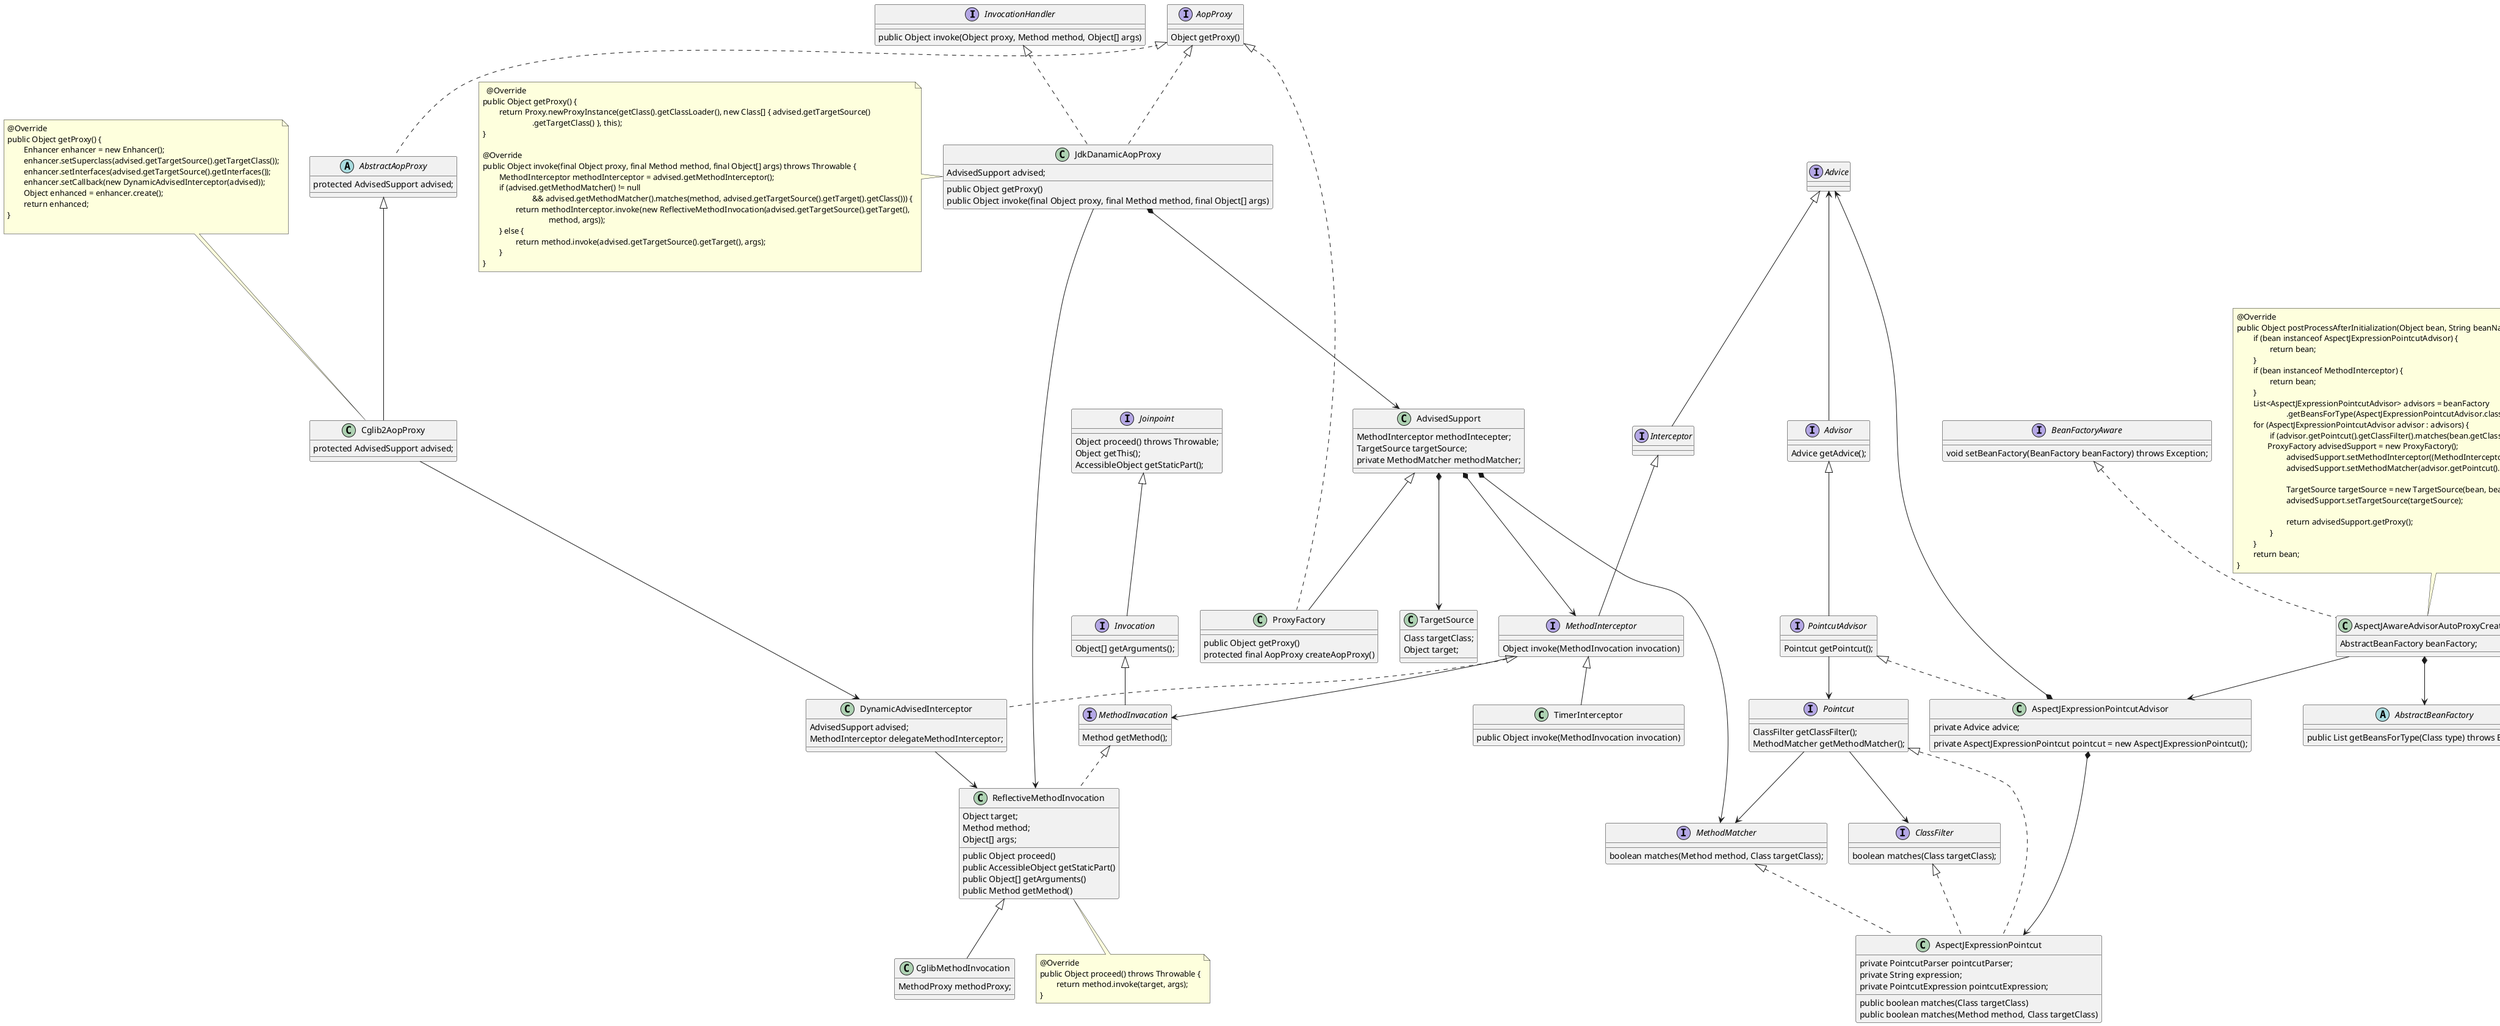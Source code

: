 @startuml

interface InvocationHandler {
public Object invoke(Object proxy, Method method, Object[] args)
}

interface AopProxy {
Object getProxy()
}
'-----------------------------------------------------------------------
class JdkDanamicAopProxy{
AdvisedSupport advised;
public Object getProxy()
public Object invoke(final Object proxy, final Method method, final Object[] args)
}

note left
   @Override
	public Object getProxy() {
		return Proxy.newProxyInstance(getClass().getClassLoader(), new Class[] { advised.getTargetSource()
				.getTargetClass() }, this);
	}

	@Override
	public Object invoke(final Object proxy, final Method method, final Object[] args) throws Throwable {
		MethodInterceptor methodInterceptor = advised.getMethodInterceptor();
		if (advised.getMethodMatcher() != null
				&& advised.getMethodMatcher().matches(method, advised.getTargetSource().getTarget().getClass())) {
			return methodInterceptor.invoke(new ReflectiveMethodInvocation(advised.getTargetSource().getTarget(),
					method, args));
		} else {
			return method.invoke(advised.getTargetSource().getTarget(), args);
		}
	}
end note

AopProxy <|.. JdkDanamicAopProxy
InvocationHandler <|.. JdkDanamicAopProxy
JdkDanamicAopProxy *-->AdvisedSupport
JdkDanamicAopProxy --> ReflectiveMethodInvocation


'-----------------------------------------------------------------------
class AdvisedSupport{
MethodInterceptor methodIntecepter;
TargetSource targetSource;
private MethodMatcher methodMatcher;
}
AdvisedSupport *-->MethodInterceptor
AdvisedSupport *-->MethodMatcher


'-----------------------------------------------------------------------
class TargetSource {
Class targetClass;
Object target;
}
AdvisedSupport *-->TargetSource

'-----------------------------------------------------------------------
interface MethodInterceptor{
Object invoke(MethodInvocation invocation)
}
MethodInterceptor --> MethodInvacation

interface Interceptor{
}
Interceptor <|-- MethodInterceptor
Advice <|-- Interceptor


'-----------------------------------------------------------------------


class ReflectiveMethodInvocation {
Object target;
Method method;
Object[] args;
public Object proceed()
public AccessibleObject getStaticPart()
public Object[] getArguments()
public Method getMethod()
}
note bottom
	@Override
	public Object proceed() throws Throwable {
		return method.invoke(target, args);
	}
end note
MethodInvacation <|.. ReflectiveMethodInvocation

'-----------------------------------------------------------------------
interface Joinpoint{
 Object proceed() throws Throwable;
 Object getThis();
 AccessibleObject getStaticPart();
}

interface Invocation{
 Object[] getArguments();
}

interface MethodInvacation{
Method getMethod();
}

Invocation <|--MethodInvacation
Joinpoint <|--Invocation



'-----------------------------------------------------------------------
class TimerInterceptor{
public Object invoke(MethodInvocation invocation)
}
MethodInterceptor <|--TimerInterceptor



'-----------------------------------------------------------------------
interface PointcutAdvisor{
  Pointcut getPointcut();
}

Advisor <|--PointcutAdvisor
PointcutAdvisor -->Pointcut

'-----------------------------------------------------------------------
interface Advice{
}

'-----------------------------------------------------------------------

interface Advisor{
  Advice getAdvice();
}
Advice <--Advisor

'-----------------------------------------------------------------------
interface Pointcut{
  ClassFilter getClassFilter();
  MethodMatcher getMethodMatcher();
}

Pointcut -->MethodMatcher
Pointcut -->ClassFilter

'-----------------------------------------------------------------------
interface ClassFilter{
 boolean matches(Class targetClass);
}

'-----------------------------------------------------------------------
interface MethodMatcher{
boolean matches(Method method, Class targetClass);
}


'-----------------------------------------------------------------------
class AspectJExpressionPointcut{
    private PointcutParser pointcutParser;
	private String expression;
	private PointcutExpression pointcutExpression;
	public boolean matches(Class targetClass)
	public boolean matches(Method method, Class targetClass)
}


Pointcut <|.. AspectJExpressionPointcut
ClassFilter <|.. AspectJExpressionPointcut
MethodMatcher <|.. AspectJExpressionPointcut

'-----------------------------------------------------------------------
class AspectJExpressionPointcutAdvisor{
    private AspectJExpressionPointcut pointcut = new AspectJExpressionPointcut();
    private Advice advice;
}

PointcutAdvisor <|.. AspectJExpressionPointcutAdvisor
AspectJExpressionPointcutAdvisor *-->AspectJExpressionPointcut
AspectJExpressionPointcutAdvisor *-->Advice



'-----------------------------------------------------------------------
class AspectJAwareAdvisorAutoProxyCreator{
AbstractBeanFactory beanFactory;
}
note top
	@Override
	public Object postProcessAfterInitialization(Object bean, String beanName) throws Exception {
		if (bean instanceof AspectJExpressionPointcutAdvisor) {
			return bean;
		}
		if (bean instanceof MethodInterceptor) {
			return bean;
		}
		List<AspectJExpressionPointcutAdvisor> advisors = beanFactory
				.getBeansForType(AspectJExpressionPointcutAdvisor.class);
		for (AspectJExpressionPointcutAdvisor advisor : advisors) {
			if (advisor.getPointcut().getClassFilter().matches(bean.getClass())) {
                ProxyFactory advisedSupport = new ProxyFactory();
				advisedSupport.setMethodInterceptor((MethodInterceptor) advisor.getAdvice());
				advisedSupport.setMethodMatcher(advisor.getPointcut().getMethodMatcher());

				TargetSource targetSource = new TargetSource(bean, bean.getClass(), bean.getClass().getInterfaces());
				advisedSupport.setTargetSource(targetSource);

				return advisedSupport.getProxy();
			}
		}
		return bean;
	}
end note

AspectJAwareAdvisorAutoProxyCreator --> AspectJExpressionPointcutAdvisor
AspectJAwareAdvisorAutoProxyCreator *--> AbstractBeanFactory



'-----------------------------------------------------------------------
Abstract class AbstractBeanFactory{
	public List getBeansForType(Class type) throws Exception {
}

'-----------------------------------------------------------------------
interface BeanPostProcessor{
	Object postProcessBeforeInitialization(Object bean, String beanName) throws Exception;
	Object postProcessAfterInitialization(Object bean, String beanName) throws Exception;
}
BeanPostProcessor <|..AspectJAwareAdvisorAutoProxyCreator

'-----------------------------------------------------------------------
interface BeanFactoryAware {
    void setBeanFactory(BeanFactory beanFactory) throws Exception;
}
BeanFactoryAware <|..AspectJAwareAdvisorAutoProxyCreator


'-----------------------------------------------------------------------
class BeanInitializeLogger{
	public Object postProcessBeforeInitialization(Object bean, String beanName) throws Exception {
	public Object postProcessAfterInitialization(Object bean, String beanName) throws Exception {
}
BeanPostProcessor <|.. BeanInitializeLogger

'-----------------------------------------------------------------------
abstract class AbstractAopProxy{
    protected AdvisedSupport advised;
}
AopProxy <|.. AbstractAopProxy

'-----------------------------------------------------------------------
 class Cglib2AopProxy{
    protected AdvisedSupport advised;
}
AbstractAopProxy <|-- Cglib2AopProxy

note top
	@Override
	public Object getProxy() {
		Enhancer enhancer = new Enhancer();
		enhancer.setSuperclass(advised.getTargetSource().getTargetClass());
		enhancer.setInterfaces(advised.getTargetSource().getInterfaces());
		enhancer.setCallback(new DynamicAdvisedInterceptor(advised));
		Object enhanced = enhancer.create();
		return enhanced;
	}

end note
Cglib2AopProxy -->DynamicAdvisedInterceptor

'-----------------------------------------------------------------------

class DynamicAdvisedInterceptor{
AdvisedSupport advised;
MethodInterceptor delegateMethodInterceptor;
}

MethodInterceptor <|.. DynamicAdvisedInterceptor
DynamicAdvisedInterceptor -->ReflectiveMethodInvocation
'-----------------------------------------------------------------------

class CglibMethodInvocation{
MethodProxy methodProxy;
}
ReflectiveMethodInvocation <|-- CglibMethodInvocation

'-----------------------------------------------------------------------

class ProxyFactory{
public Object getProxy()
protected final AopProxy createAopProxy()
}
AdvisedSupport <|-- ProxyFactory
AopProxy <|.. ProxyFactory

'-----------------------------------------------------------------------
/'
注释
'/
@enduml
